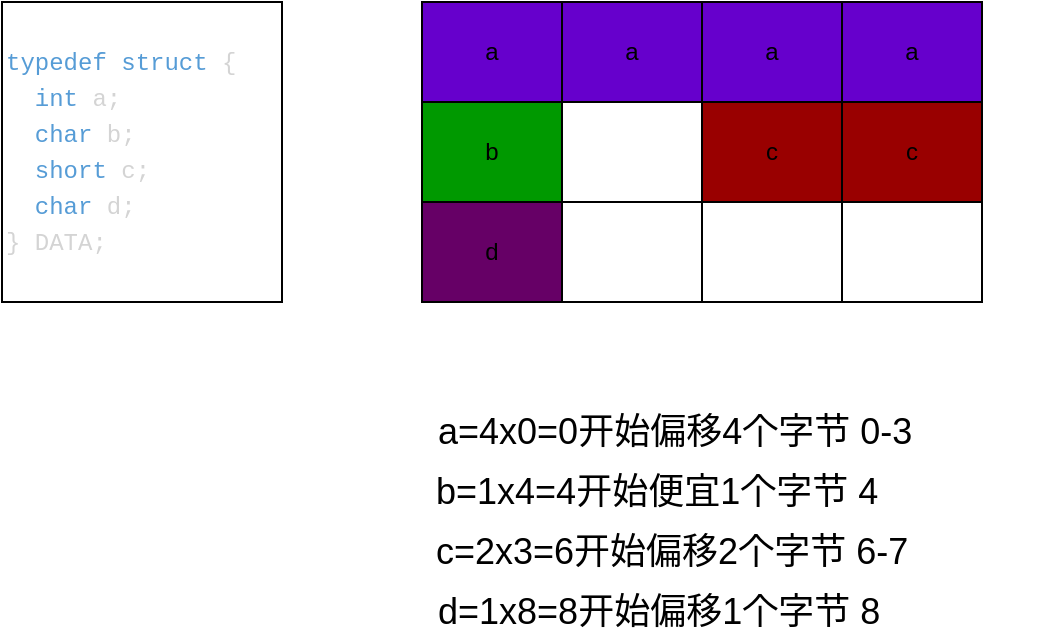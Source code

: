<mxfile>
    <diagram id="C2Y4lzThZQWTt-aDFqae" name="第 1 页">
        <mxGraphModel dx="884" dy="453" grid="1" gridSize="10" guides="1" tooltips="1" connect="1" arrows="1" fold="1" page="1" pageScale="1" pageWidth="827" pageHeight="1169" math="0" shadow="0">
            <root>
                <mxCell id="0"/>
                <mxCell id="1" parent="0"/>
                <mxCell id="2" value="&lt;div style=&quot;color: rgb(212 , 212 , 212) ; font-family: &amp;#34;menlo&amp;#34; , &amp;#34;monaco&amp;#34; , &amp;#34;courier new&amp;#34; , monospace ; line-height: 18px&quot;&gt;&lt;div&gt;&lt;span style=&quot;color: rgb(86 , 156 , 214)&quot;&gt;typedef&lt;/span&gt; &lt;span style=&quot;color: rgb(86 , 156 , 214)&quot;&gt;struct&lt;/span&gt; {&lt;/div&gt;&lt;div&gt;    &lt;span style=&quot;color: #569cd6&quot;&gt;&amp;nbsp; int&lt;/span&gt; a;&lt;/div&gt;&lt;div&gt;    &lt;span style=&quot;color: #569cd6&quot;&gt;&amp;nbsp; char&lt;/span&gt; b;&lt;/div&gt;&lt;div&gt;    &lt;span style=&quot;color: #569cd6&quot;&gt;&amp;nbsp; short&lt;/span&gt; c;&lt;/div&gt;&lt;div&gt;    &lt;span style=&quot;color: #569cd6&quot;&gt;&amp;nbsp; char&lt;/span&gt; d;&lt;/div&gt;&lt;div&gt;} DATA;&lt;/div&gt;&lt;/div&gt;" style="rounded=0;whiteSpace=wrap;html=1;align=left;" vertex="1" parent="1">
                    <mxGeometry x="30" y="20" width="140" height="150" as="geometry"/>
                </mxCell>
                <mxCell id="3" value="a" style="rounded=0;whiteSpace=wrap;html=1;labelBackgroundColor=none;fillColor=#6600CC;" vertex="1" parent="1">
                    <mxGeometry x="240" y="20" width="70" height="50" as="geometry"/>
                </mxCell>
                <mxCell id="4" value="a" style="rounded=0;whiteSpace=wrap;html=1;labelBackgroundColor=none;fillColor=#6600CC;" vertex="1" parent="1">
                    <mxGeometry x="310" y="20" width="70" height="50" as="geometry"/>
                </mxCell>
                <mxCell id="5" value="a" style="rounded=0;whiteSpace=wrap;html=1;labelBackgroundColor=none;fillColor=#6600CC;" vertex="1" parent="1">
                    <mxGeometry x="450" y="20" width="70" height="50" as="geometry"/>
                </mxCell>
                <mxCell id="6" value="a" style="rounded=0;whiteSpace=wrap;html=1;labelBackgroundColor=none;fillColor=#6600CC;" vertex="1" parent="1">
                    <mxGeometry x="380" y="20" width="70" height="50" as="geometry"/>
                </mxCell>
                <mxCell id="7" value="b" style="rounded=0;whiteSpace=wrap;html=1;labelBackgroundColor=none;fillColor=#009900;" vertex="1" parent="1">
                    <mxGeometry x="240" y="70" width="70" height="50" as="geometry"/>
                </mxCell>
                <mxCell id="8" value="" style="rounded=0;whiteSpace=wrap;html=1;labelBackgroundColor=none;" vertex="1" parent="1">
                    <mxGeometry x="310" y="70" width="70" height="50" as="geometry"/>
                </mxCell>
                <mxCell id="9" value="c" style="rounded=0;whiteSpace=wrap;html=1;labelBackgroundColor=none;fillColor=#990000;" vertex="1" parent="1">
                    <mxGeometry x="450" y="70" width="70" height="50" as="geometry"/>
                </mxCell>
                <mxCell id="10" value="c" style="rounded=0;whiteSpace=wrap;html=1;labelBackgroundColor=none;fillColor=#990000;" vertex="1" parent="1">
                    <mxGeometry x="380" y="70" width="70" height="50" as="geometry"/>
                </mxCell>
                <mxCell id="14" value="d" style="rounded=0;whiteSpace=wrap;html=1;labelBackgroundColor=none;fillColor=#660066;" vertex="1" parent="1">
                    <mxGeometry x="240" y="120" width="70" height="50" as="geometry"/>
                </mxCell>
                <mxCell id="15" value="" style="rounded=0;whiteSpace=wrap;html=1;labelBackgroundColor=none;" vertex="1" parent="1">
                    <mxGeometry x="310" y="120" width="70" height="50" as="geometry"/>
                </mxCell>
                <mxCell id="16" value="" style="rounded=0;whiteSpace=wrap;html=1;labelBackgroundColor=none;" vertex="1" parent="1">
                    <mxGeometry x="450" y="120" width="70" height="50" as="geometry"/>
                </mxCell>
                <mxCell id="17" value="" style="rounded=0;whiteSpace=wrap;html=1;labelBackgroundColor=none;" vertex="1" parent="1">
                    <mxGeometry x="380" y="120" width="70" height="50" as="geometry"/>
                </mxCell>
                <mxCell id="20" value="a=4x0=0开始偏移4个字节 0-3" style="text;html=1;strokeColor=none;fillColor=none;align=left;verticalAlign=middle;whiteSpace=wrap;rounded=0;labelBackgroundColor=none;fontSize=18;" vertex="1" parent="1">
                    <mxGeometry x="246" y="220" width="314" height="30" as="geometry"/>
                </mxCell>
                <mxCell id="21" value="b=1x4=4开始便宜1个字节 4" style="text;html=1;strokeColor=none;fillColor=none;align=left;verticalAlign=middle;whiteSpace=wrap;rounded=0;labelBackgroundColor=none;fontSize=18;" vertex="1" parent="1">
                    <mxGeometry x="245" y="250" width="225" height="30" as="geometry"/>
                </mxCell>
                <mxCell id="22" value="c=2x3=6开始偏移2个字节 6-7" style="text;html=1;strokeColor=none;fillColor=none;align=left;verticalAlign=middle;whiteSpace=wrap;rounded=0;labelBackgroundColor=none;fontSize=18;" vertex="1" parent="1">
                    <mxGeometry x="245" y="280" width="265" height="30" as="geometry"/>
                </mxCell>
                <mxCell id="23" value="d=1x8=8开始偏移1个字节 8" style="text;html=1;strokeColor=none;fillColor=none;align=left;verticalAlign=middle;whiteSpace=wrap;rounded=0;labelBackgroundColor=none;fontSize=18;" vertex="1" parent="1">
                    <mxGeometry x="246" y="310" width="225" height="30" as="geometry"/>
                </mxCell>
            </root>
        </mxGraphModel>
    </diagram>
</mxfile>